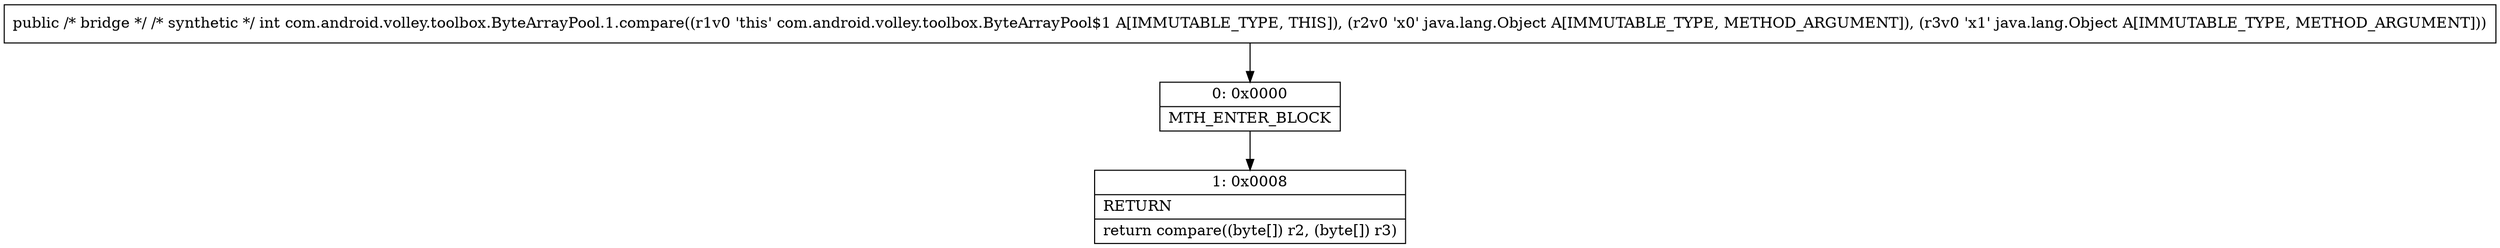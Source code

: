 digraph "CFG forcom.android.volley.toolbox.ByteArrayPool.1.compare(Ljava\/lang\/Object;Ljava\/lang\/Object;)I" {
Node_0 [shape=record,label="{0\:\ 0x0000|MTH_ENTER_BLOCK\l}"];
Node_1 [shape=record,label="{1\:\ 0x0008|RETURN\l|return compare((byte[]) r2, (byte[]) r3)\l}"];
MethodNode[shape=record,label="{public \/* bridge *\/ \/* synthetic *\/ int com.android.volley.toolbox.ByteArrayPool.1.compare((r1v0 'this' com.android.volley.toolbox.ByteArrayPool$1 A[IMMUTABLE_TYPE, THIS]), (r2v0 'x0' java.lang.Object A[IMMUTABLE_TYPE, METHOD_ARGUMENT]), (r3v0 'x1' java.lang.Object A[IMMUTABLE_TYPE, METHOD_ARGUMENT])) }"];
MethodNode -> Node_0;
Node_0 -> Node_1;
}

